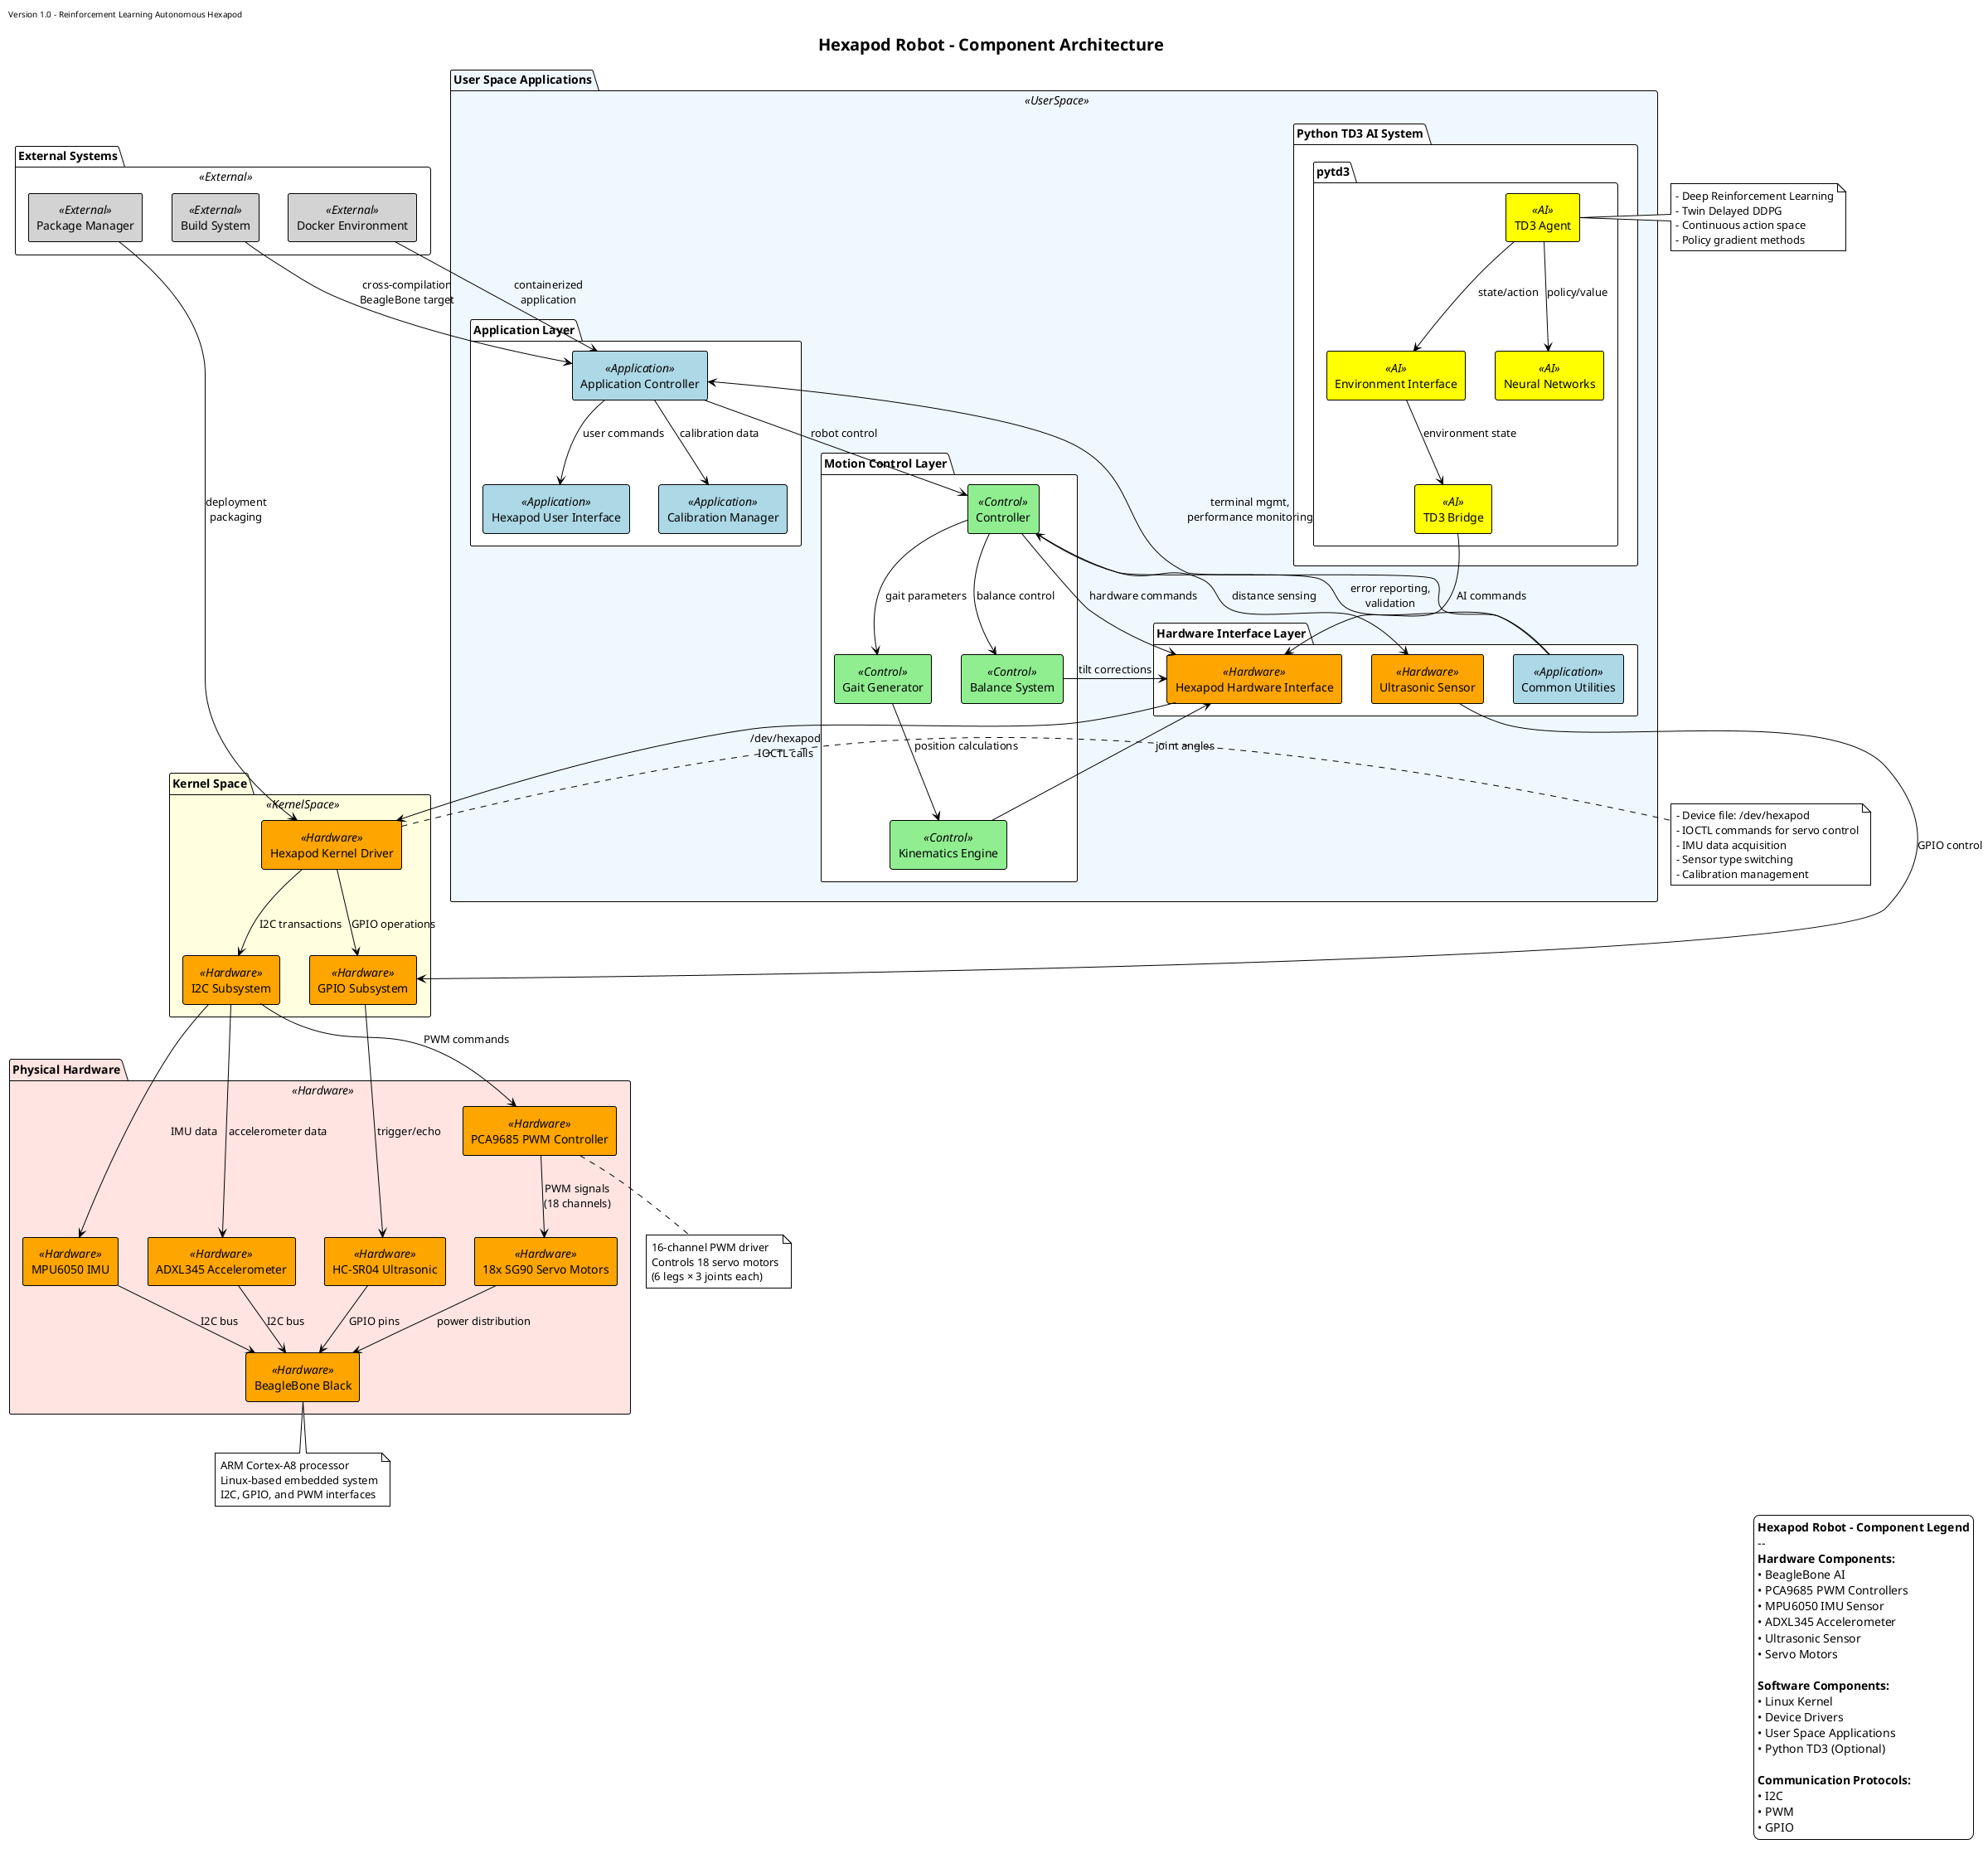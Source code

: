 /'
 * Hexapod Project - A Reinforcement Learning-based Autonomous Hexapod
 * Copyright (C) 2025  Nguyen Trong Phuc
 *
 * This program is free software; you can redistribute it and/or modify
 * it under the terms of the GNU General Public License as published by
 * the Free Software Foundation; either version 2 of the License, or
 * (at your option) any later version.
 *
 * This program is distributed in the hope that it will be useful,
 * but WITHOUT ANY WARRANTY; without even the implied warranty of
 * MERCHANTABILITY or FITNESS FOR A PARTICULAR PURPOSE.  See the
 * GNU General Public License for more details.
 *
 * You should have received a copy of the GNU General Public License
 * along with this program; if not, write to the Free Software Foundation,
 * Inc., 51 Franklin Street, Fifth Floor, Boston, MA 02110-1301 USA.
 '/

@startuml component
!theme plain

title <font size=20><b>Hexapod Robot - Component Architecture</b></font>
left header Version 1.0 - Reinforcement Learning Autonomous Hexapod
right header BeagleBone AI Platform

skinparam {
    componentStyle rectangle
    backgroundColor White
}

skinparam component {
    BackgroundColor<<Application>> LightBlue
    BackgroundColor<<Control>> LightGreen
    BackgroundColor<<Hardware>> Orange
    BackgroundColor<<AI>> Yellow
    BackgroundColor<<External>> LightGray
}

skinparam package {
    BackgroundColor<<UserSpace>> AliceBlue
    BackgroundColor<<KernelSpace>> LightYellow
    BackgroundColor<<Hardware>> MistyRose
}

package "User Space Applications" <<UserSpace>> {
    
    package "Application Layer" {
        component [Application Controller] <<Application>> as AppCtrl
        component [Hexapod User Interface] <<Application>> as UI
        component [Calibration Manager] <<Application>> as CalMgr
    }
    
    package "Motion Control Layer" {
        component [Gait Generator] <<Control>> as GaitGen
        component [Kinematics Engine] <<Control>> as KinematicsEng
        component [Balance System] <<Control>> as BalSys
        component [Controller] <<Control>> as Ctrl
    }
    
    package "Hardware Interface Layer" {
        component [Hexapod Hardware Interface] <<Hardware>> as HexHW
        component [Ultrasonic Sensor] <<Hardware>> as USSensor
        component [Common Utilities] <<Application>> as CommonUtil
    }
    
    package "Python TD3 AI System" {
        package "pytd3" {
            component [TD3 Agent] <<AI>> as TD3Agent
            component [Environment Interface] <<AI>> as EnvInterface
            component [Neural Networks] <<AI>> as NeuralNets
            component [TD3 Bridge] <<AI>> as TD3Bridge
        }
    }
}

package "Kernel Space" <<KernelSpace>> {
    component [Hexapod Kernel Driver] <<Hardware>> as KernelDriver
    component [I2C Subsystem] <<Hardware>> as I2C
    component [GPIO Subsystem] <<Hardware>> as GPIO
}

package "Physical Hardware" <<Hardware>> {
    component [BeagleBone Black] <<Hardware>> as BBB
    component [PCA9685 PWM Controller] <<Hardware>> as PCA9685
    component [MPU6050 IMU] <<Hardware>> as MPU6050
    component [ADXL345 Accelerometer] <<Hardware>> as ADXL345
    component [HC-SR04 Ultrasonic] <<Hardware>> as HCSR04
    component [18x SG90 Servo Motors] <<Hardware>> as Servos
}

package "External Systems" <<External>> {
    component [Docker Environment] <<External>> as Docker
    component [Build System] <<External>> as BuildSys
    component [Package Manager] <<External>> as PkgMgr
}

' Application Layer Connections
AppCtrl --> UI : "user commands"
AppCtrl --> Ctrl : "robot control"
AppCtrl --> CalMgr : "calibration data"

' Control Layer Connections
Ctrl --> GaitGen : "gait parameters"
Ctrl --> BalSys : "balance control"
Ctrl --> HexHW : "hardware commands"
GaitGen --> KinematicsEng : "position calculations"
KinematicsEng --> HexHW : "joint angles"
BalSys --> HexHW : "tilt corrections"

' Hardware Interface Connections
HexHW --> KernelDriver : "/dev/hexapod\nIOCTL calls"
USSensor --> GPIO : "GPIO control"
Ctrl --> USSensor : "distance sensing"

' AI System Connections
TD3Agent --> EnvInterface : "state/action"
TD3Agent --> NeuralNets : "policy/value"
TD3Bridge --> HexHW : "AI commands"
EnvInterface --> TD3Bridge : "environment state"

' Kernel Connections
KernelDriver --> I2C : "I2C transactions"
KernelDriver --> GPIO : "GPIO operations"
I2C --> PCA9685 : "PWM commands"
I2C --> MPU6050 : "IMU data"
I2C --> ADXL345 : "accelerometer data"
GPIO --> HCSR04 : "trigger/echo"

' Hardware Connections
PCA9685 --> Servos : "PWM signals\n(18 channels)"
MPU6050 --> BBB : "I2C bus"
ADXL345 --> BBB : "I2C bus"
HCSR04 --> BBB : "GPIO pins"
Servos --> BBB : "power distribution"

' External System Connections
Docker --> AppCtrl : "containerized\napplication"
BuildSys --> AppCtrl : "cross-compilation\nBeagleBone target"
PkgMgr --> KernelDriver : "deployment\npackaging"

' Common Utilities Connections
CommonUtil --> AppCtrl : "terminal mgmt,\nperformance monitoring"
CommonUtil --> Ctrl : "error reporting,\nvalidation"

' Notes for key components
note right of KernelDriver
  - Device file: /dev/hexapod
  - IOCTL commands for servo control
  - IMU data acquisition
  - Sensor type switching
  - Calibration management
end note

note right of TD3Agent
  - Deep Reinforcement Learning
  - Twin Delayed DDPG
  - Continuous action space
  - Policy gradient methods
end note

note bottom of PCA9685
  16-channel PWM driver
  Controls 18 servo motors
  (6 legs × 3 joints each)
end note

note bottom of BBB
  ARM Cortex-A8 processor
  Linux-based embedded system
  I2C, GPIO, and PWM interfaces
end note

legend right
  <b>Hexapod Robot - Component Legend</b>
  --
  <b>Hardware Components:</b>
  • BeagleBone AI
  • PCA9685 PWM Controllers
  • MPU6050 IMU Sensor
  • ADXL345 Accelerometer
  • Ultrasonic Sensor
  • Servo Motors

  <b>Software Components:</b>
  • Linux Kernel
  • Device Drivers
  • User Space Applications
  • Python TD3 (Optional)

  <b>Communication Protocols:</b>
  • I2C
  • PWM
  • GPIO
end legend

@enduml